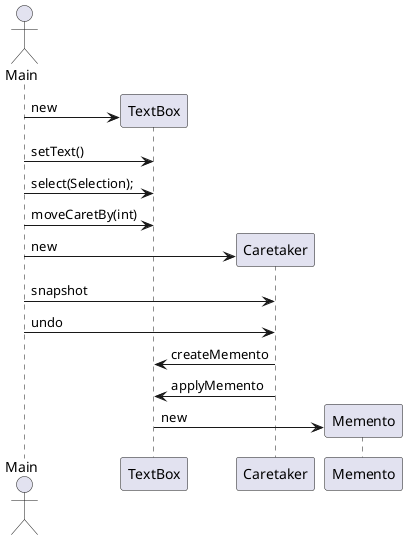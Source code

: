 @startuml
actor Main

create TextBox
Main -> TextBox :new
Main -> TextBox :setText()
Main -> TextBox :select(Selection);
Main -> TextBox :moveCaretBy(int)

create Caretaker
Main -> Caretaker :new
Main -> Caretaker :snapshot
Main -> Caretaker :undo


Caretaker -> TextBox :createMemento
Caretaker -> TextBox :applyMemento


create Memento
TextBox -> Memento :new


@enduml